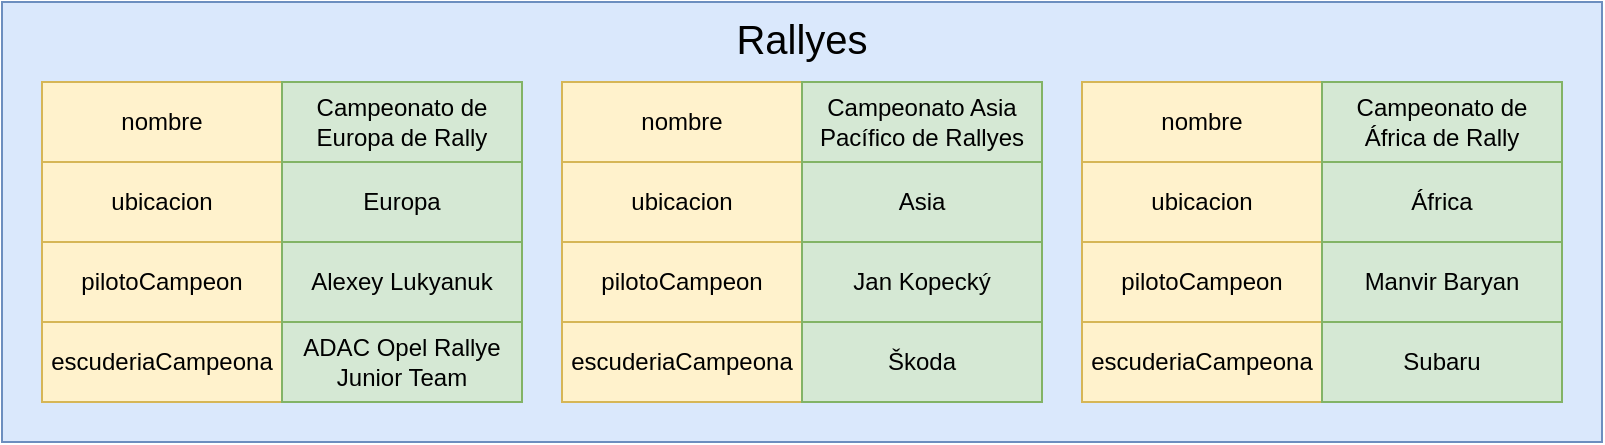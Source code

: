 <mxfile version="10.7.7" type="device"><diagram id="8Hirv3TfeeAslRbU18TB" name="Page-1"><mxGraphModel dx="1162" dy="687" grid="1" gridSize="10" guides="1" tooltips="1" connect="1" arrows="1" fold="1" page="1" pageScale="1" pageWidth="827" pageHeight="1169" math="0" shadow="0"><root><mxCell id="0"/><mxCell id="1" parent="0"/><mxCell id="syBa_KWGLfIDwmyN7v34-26" value="&lt;font style=&quot;font-size: 20px&quot;&gt;Rallyes&lt;/font&gt;" style="whiteSpace=wrap;html=1;fillColor=#dae8fc;strokeColor=#6c8ebf;spacingTop=-185;" vertex="1" parent="1"><mxGeometry x="100" y="160" width="800" height="220" as="geometry"/></mxCell><mxCell id="syBa_KWGLfIDwmyN7v34-1" value="nombre" style="rounded=0;whiteSpace=wrap;html=1;fillColor=#fff2cc;strokeColor=#d6b656;" vertex="1" parent="1"><mxGeometry x="120" y="200" width="120" height="40" as="geometry"/></mxCell><mxCell id="syBa_KWGLfIDwmyN7v34-3" value="ubicacion" style="rounded=0;whiteSpace=wrap;html=1;fillColor=#fff2cc;strokeColor=#d6b656;" vertex="1" parent="1"><mxGeometry x="120" y="240" width="120" height="40" as="geometry"/></mxCell><mxCell id="syBa_KWGLfIDwmyN7v34-4" value="pilotoCampeon" style="rounded=0;whiteSpace=wrap;html=1;fillColor=#fff2cc;strokeColor=#d6b656;" vertex="1" parent="1"><mxGeometry x="120" y="280" width="120" height="40" as="geometry"/></mxCell><mxCell id="syBa_KWGLfIDwmyN7v34-5" value="escuderiaCampeona" style="rounded=0;whiteSpace=wrap;html=1;fillColor=#fff2cc;strokeColor=#d6b656;" vertex="1" parent="1"><mxGeometry x="120" y="320" width="120" height="40" as="geometry"/></mxCell><mxCell id="syBa_KWGLfIDwmyN7v34-6" value="Campeonato de Europa de Rally" style="rounded=0;whiteSpace=wrap;html=1;fillColor=#d5e8d4;strokeColor=#82b366;" vertex="1" parent="1"><mxGeometry x="240" y="200" width="120" height="40" as="geometry"/></mxCell><mxCell id="syBa_KWGLfIDwmyN7v34-7" value="Europa" style="rounded=0;whiteSpace=wrap;html=1;fillColor=#d5e8d4;strokeColor=#82b366;" vertex="1" parent="1"><mxGeometry x="240" y="240" width="120" height="40" as="geometry"/></mxCell><mxCell id="syBa_KWGLfIDwmyN7v34-8" value="Alexey Lukyanuk" style="rounded=0;whiteSpace=wrap;html=1;fillColor=#d5e8d4;strokeColor=#82b366;" vertex="1" parent="1"><mxGeometry x="240" y="280" width="120" height="40" as="geometry"/></mxCell><mxCell id="syBa_KWGLfIDwmyN7v34-9" value="ADAC Opel Rallye Junior Team" style="rounded=0;whiteSpace=wrap;html=1;fillColor=#d5e8d4;strokeColor=#82b366;" vertex="1" parent="1"><mxGeometry x="240" y="320" width="120" height="40" as="geometry"/></mxCell><mxCell id="syBa_KWGLfIDwmyN7v34-10" value="nombre" style="rounded=0;whiteSpace=wrap;html=1;fillColor=#fff2cc;strokeColor=#d6b656;" vertex="1" parent="1"><mxGeometry x="380" y="200" width="120" height="40" as="geometry"/></mxCell><mxCell id="syBa_KWGLfIDwmyN7v34-11" value="ubicacion" style="rounded=0;whiteSpace=wrap;html=1;fillColor=#fff2cc;strokeColor=#d6b656;" vertex="1" parent="1"><mxGeometry x="380" y="240" width="120" height="40" as="geometry"/></mxCell><mxCell id="syBa_KWGLfIDwmyN7v34-12" value="pilotoCampeon" style="rounded=0;whiteSpace=wrap;html=1;fillColor=#fff2cc;strokeColor=#d6b656;" vertex="1" parent="1"><mxGeometry x="380" y="280" width="120" height="40" as="geometry"/></mxCell><mxCell id="syBa_KWGLfIDwmyN7v34-13" value="escuderiaCampeona" style="rounded=0;whiteSpace=wrap;html=1;fillColor=#fff2cc;strokeColor=#d6b656;" vertex="1" parent="1"><mxGeometry x="380" y="320" width="120" height="40" as="geometry"/></mxCell><mxCell id="syBa_KWGLfIDwmyN7v34-14" value="Campeonato Asia Pacífico de Rallyes" style="rounded=0;whiteSpace=wrap;html=1;fillColor=#d5e8d4;strokeColor=#82b366;" vertex="1" parent="1"><mxGeometry x="500" y="200" width="120" height="40" as="geometry"/></mxCell><mxCell id="syBa_KWGLfIDwmyN7v34-15" value="Asia" style="rounded=0;whiteSpace=wrap;html=1;fillColor=#d5e8d4;strokeColor=#82b366;" vertex="1" parent="1"><mxGeometry x="500" y="240" width="120" height="40" as="geometry"/></mxCell><mxCell id="syBa_KWGLfIDwmyN7v34-16" value="Jan Kopecký" style="rounded=0;whiteSpace=wrap;html=1;fillColor=#d5e8d4;strokeColor=#82b366;" vertex="1" parent="1"><mxGeometry x="500" y="280" width="120" height="40" as="geometry"/></mxCell><mxCell id="syBa_KWGLfIDwmyN7v34-17" value="Škoda" style="rounded=0;whiteSpace=wrap;html=1;fillColor=#d5e8d4;strokeColor=#82b366;" vertex="1" parent="1"><mxGeometry x="500" y="320" width="120" height="40" as="geometry"/></mxCell><mxCell id="syBa_KWGLfIDwmyN7v34-18" value="nombre" style="rounded=0;whiteSpace=wrap;html=1;fillColor=#fff2cc;strokeColor=#d6b656;" vertex="1" parent="1"><mxGeometry x="640" y="200" width="120" height="40" as="geometry"/></mxCell><mxCell id="syBa_KWGLfIDwmyN7v34-19" value="ubicacion" style="rounded=0;whiteSpace=wrap;html=1;fillColor=#fff2cc;strokeColor=#d6b656;" vertex="1" parent="1"><mxGeometry x="640" y="240" width="120" height="40" as="geometry"/></mxCell><mxCell id="syBa_KWGLfIDwmyN7v34-20" value="pilotoCampeon" style="rounded=0;whiteSpace=wrap;html=1;fillColor=#fff2cc;strokeColor=#d6b656;" vertex="1" parent="1"><mxGeometry x="640" y="280" width="120" height="40" as="geometry"/></mxCell><mxCell id="syBa_KWGLfIDwmyN7v34-21" value="escuderiaCampeona" style="rounded=0;whiteSpace=wrap;html=1;fillColor=#fff2cc;strokeColor=#d6b656;" vertex="1" parent="1"><mxGeometry x="640" y="320" width="120" height="40" as="geometry"/></mxCell><mxCell id="syBa_KWGLfIDwmyN7v34-22" value="Campeonato de África de Rally" style="rounded=0;whiteSpace=wrap;html=1;fillColor=#d5e8d4;strokeColor=#82b366;" vertex="1" parent="1"><mxGeometry x="760" y="200" width="120" height="40" as="geometry"/></mxCell><mxCell id="syBa_KWGLfIDwmyN7v34-23" value="África" style="rounded=0;whiteSpace=wrap;html=1;fillColor=#d5e8d4;strokeColor=#82b366;" vertex="1" parent="1"><mxGeometry x="760" y="240" width="120" height="40" as="geometry"/></mxCell><mxCell id="syBa_KWGLfIDwmyN7v34-24" value="Manvir Baryan" style="rounded=0;whiteSpace=wrap;html=1;fillColor=#d5e8d4;strokeColor=#82b366;" vertex="1" parent="1"><mxGeometry x="760" y="280" width="120" height="40" as="geometry"/></mxCell><mxCell id="syBa_KWGLfIDwmyN7v34-25" value="Subaru" style="rounded=0;whiteSpace=wrap;html=1;fillColor=#d5e8d4;strokeColor=#82b366;" vertex="1" parent="1"><mxGeometry x="760" y="320" width="120" height="40" as="geometry"/></mxCell></root></mxGraphModel></diagram></mxfile>